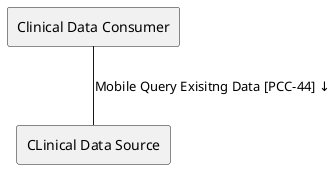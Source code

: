 @startuml
agent "Clinical Data Consumer" as Client
agent "CLinical Data Source" as Server
Client -- Server : "Mobile Query Exisitng Data [PCC-44] ↓"
@enduml
